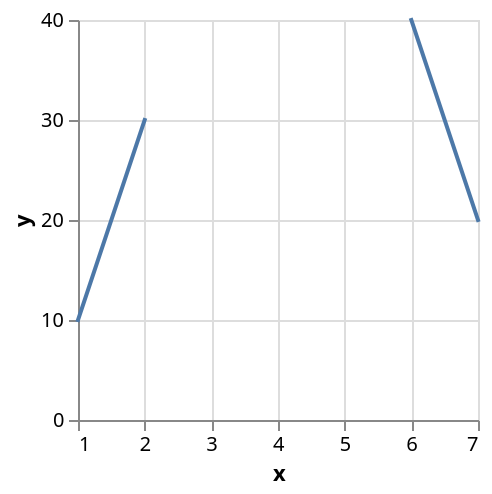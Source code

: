 {
  "$schema": "https://vega.github.io/schema/vega-lite/v4.json",
  "data": {
    "values": [
      {"x": 1, "y": 10},
      {"x": 2, "y": 30},
      {"x": 3, "y": null},
      {"x": 4, "y": 15},
      {"x": 5, "y": null},
      {"x": 6, "y": 40},
      {"x": 7, "y": 20}
    ]
  },
  "mark": {"type": "line", "strokeCap": "square"},
  "encoding": {
    "x": {"field": "x", "type": "quantitative"},
    "y": {"field": "y", "type": "quantitative"}
  },
  "autosize": {"type": "pad"}
}